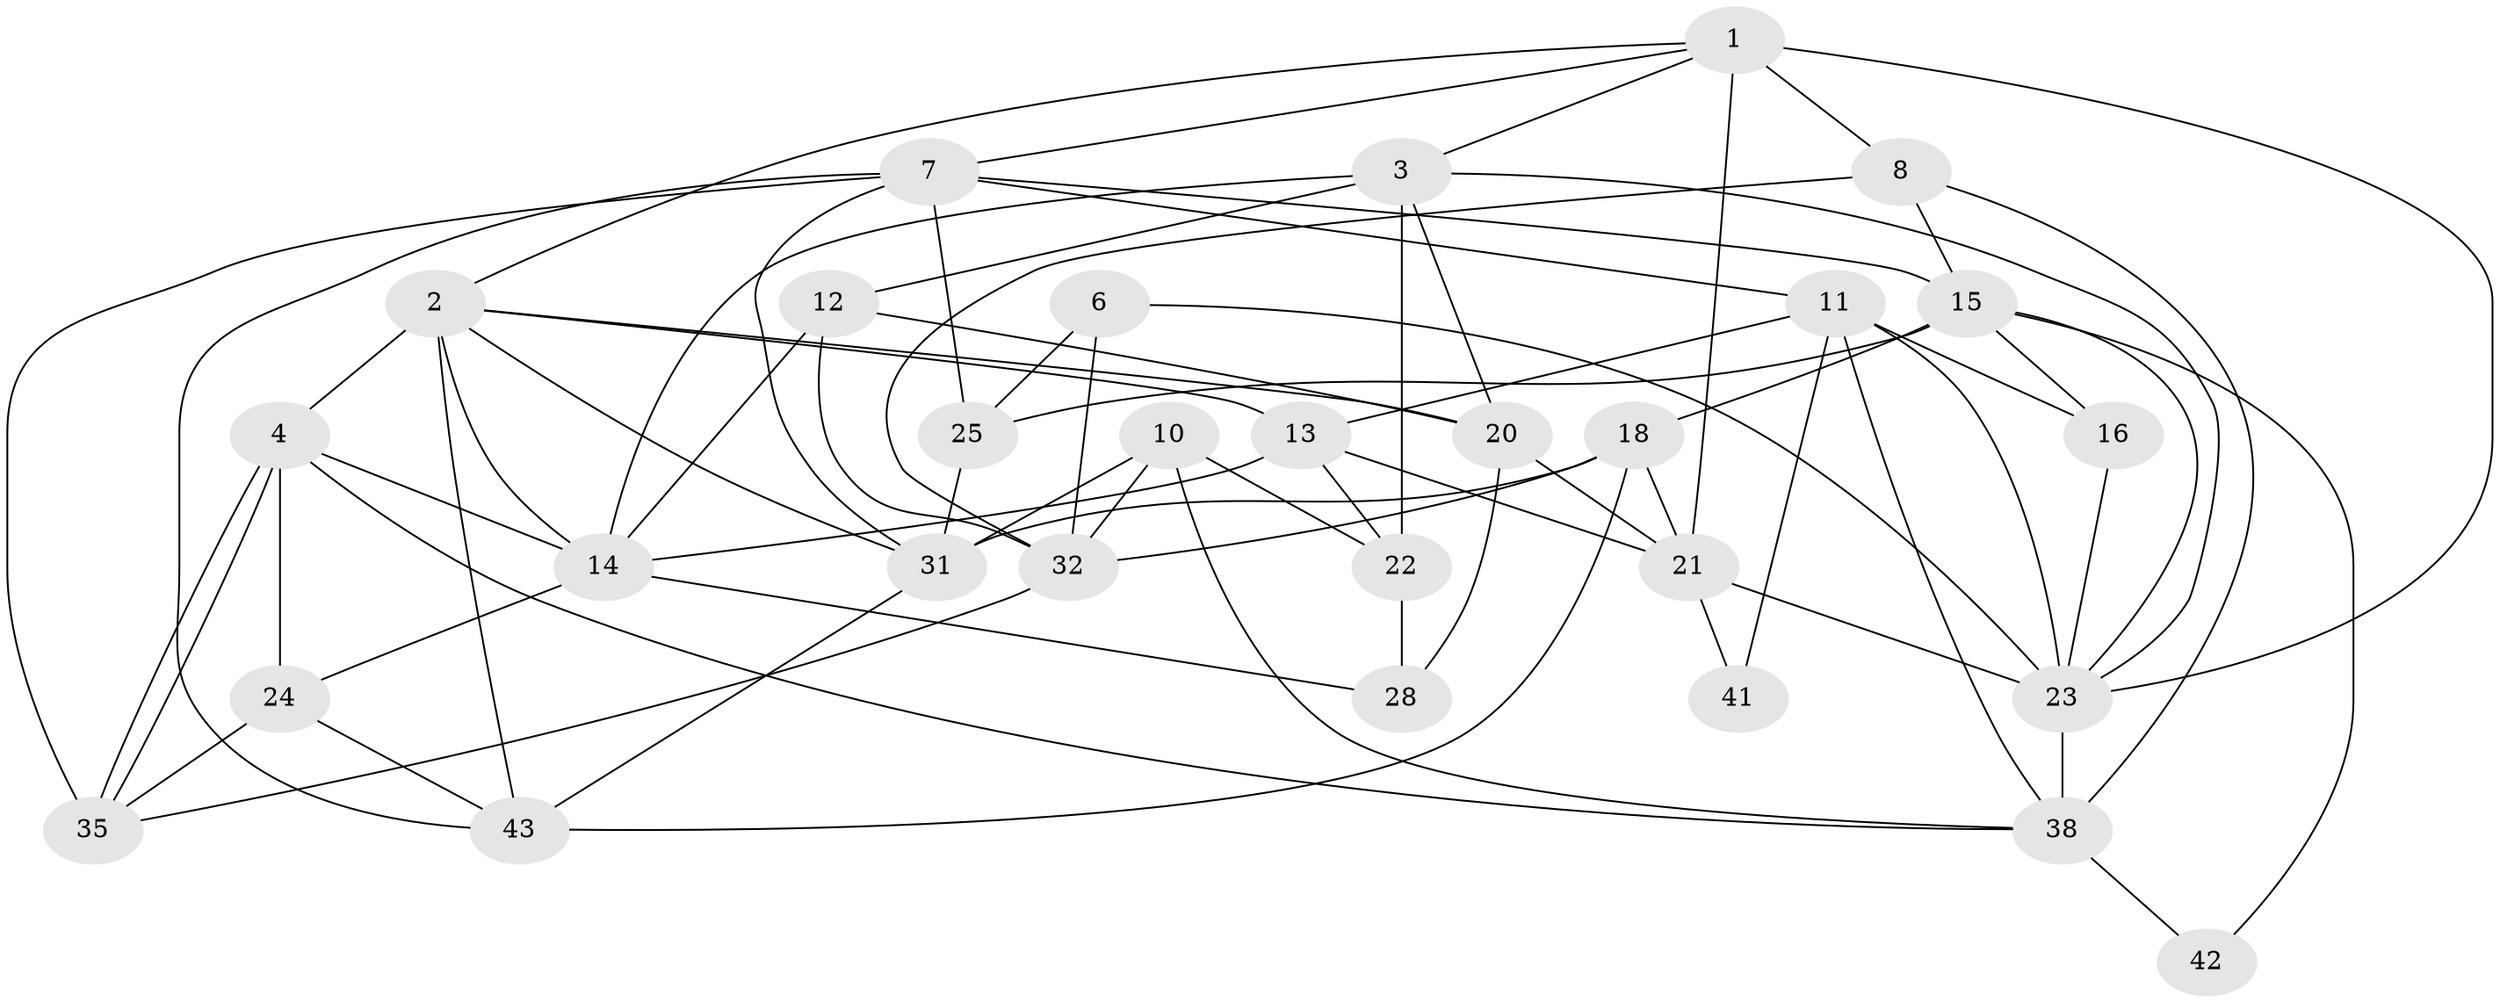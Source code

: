 // original degree distribution, {4: 0.19607843137254902, 5: 0.3137254901960784, 3: 0.2549019607843137, 6: 0.0784313725490196, 2: 0.13725490196078433, 7: 0.0196078431372549}
// Generated by graph-tools (version 1.1) at 2025/11/02/27/25 16:11:23]
// undirected, 29 vertices, 73 edges
graph export_dot {
graph [start="1"]
  node [color=gray90,style=filled];
  1 [super="+9"];
  2 [super="+30"];
  3 [super="+36"];
  4 [super="+5"];
  6 [super="+17"];
  7 [super="+48"];
  8 [super="+26"];
  10;
  11 [super="+27"];
  12 [super="+19"];
  13 [super="+39"];
  14 [super="+46"];
  15 [super="+44"];
  16;
  18 [super="+51"];
  20;
  21 [super="+33"];
  22 [super="+50"];
  23 [super="+45"];
  24 [super="+34"];
  25;
  28 [super="+29"];
  31 [super="+37"];
  32 [super="+40"];
  35;
  38 [super="+49"];
  41;
  42;
  43 [super="+47"];
  1 -- 23;
  1 -- 7;
  1 -- 8 [weight=2];
  1 -- 2;
  1 -- 21;
  1 -- 3;
  2 -- 4;
  2 -- 14;
  2 -- 43;
  2 -- 31;
  2 -- 20;
  2 -- 13;
  3 -- 12;
  3 -- 22 [weight=3];
  3 -- 23;
  3 -- 14;
  3 -- 20;
  4 -- 35;
  4 -- 35;
  4 -- 24;
  4 -- 14;
  4 -- 38;
  6 -- 25;
  6 -- 23;
  6 -- 32;
  7 -- 35;
  7 -- 11;
  7 -- 25;
  7 -- 43;
  7 -- 15;
  7 -- 31;
  8 -- 32;
  8 -- 15 [weight=2];
  8 -- 38;
  10 -- 31 [weight=2];
  10 -- 32;
  10 -- 22;
  10 -- 38;
  11 -- 16;
  11 -- 38;
  11 -- 41;
  11 -- 13;
  11 -- 23;
  12 -- 32;
  12 -- 20;
  12 -- 14;
  13 -- 22;
  13 -- 21;
  13 -- 14;
  14 -- 28;
  14 -- 24;
  15 -- 16;
  15 -- 23;
  15 -- 25;
  15 -- 42;
  15 -- 18;
  16 -- 23;
  18 -- 43;
  18 -- 21;
  18 -- 31;
  18 -- 32;
  20 -- 21;
  20 -- 28;
  21 -- 23;
  21 -- 41;
  22 -- 28;
  23 -- 38 [weight=2];
  24 -- 35;
  24 -- 43;
  25 -- 31;
  31 -- 43;
  32 -- 35;
  38 -- 42;
}
